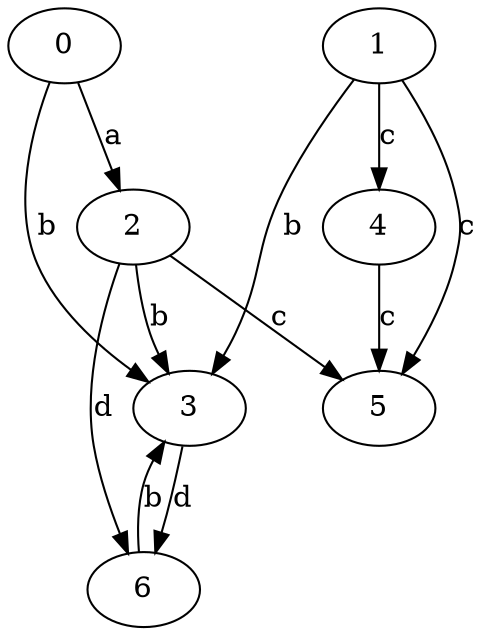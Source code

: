 strict digraph  {
1;
2;
3;
4;
5;
6;
0;
1 -> 3  [label=b];
1 -> 4  [label=c];
1 -> 5  [label=c];
2 -> 3  [label=b];
2 -> 5  [label=c];
2 -> 6  [label=d];
3 -> 6  [label=d];
4 -> 5  [label=c];
6 -> 3  [label=b];
0 -> 2  [label=a];
0 -> 3  [label=b];
}
